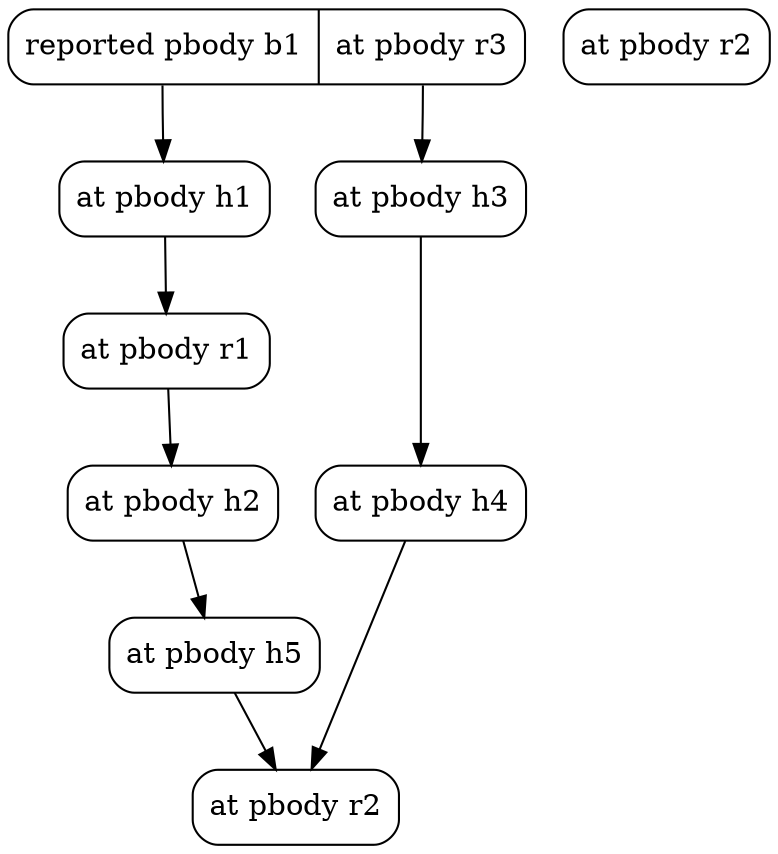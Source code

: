 digraph Tree {
	node [shape=Mrecord];
	 edge [style=solid, color=black];
struct0 [label="<reportedpbodyb1> reported pbody b1|<atpbodyr3> at pbody r3"];
struct1 [label="<atpbodyr1> at pbody r1"];
struct2 [label="<atpbodyh1> at pbody h1"];
struct3 [label="<atpbodyr2> at pbody r2"];
struct4 [label="<atpbodyh4> at pbody h4"];
struct5 [label="<atpbodyr2> at pbody r2"];
struct6 [label="<atpbodyh5> at pbody h5"];
struct7 [label="<atpbodyh3> at pbody h3"];
struct8 [label="<atpbodyh2> at pbody h2"];
struct2:atpbodyh1 -> struct1:atpbodyr1;
struct0:reportedpbodyb1 -> struct2:atpbodyh1;
struct6:atpbodyh5 -> struct5:atpbodyr2;
struct7:atpbodyh3 -> struct4:atpbodyh4;
struct4:atpbodyh4 -> struct5:atpbodyr2;
struct8:atpbodyh2 -> struct6:atpbodyh5;
struct0:atpbodyr3 -> struct7:atpbodyh3;
struct1:atpbodyr1 -> struct8:atpbodyh2;
}
